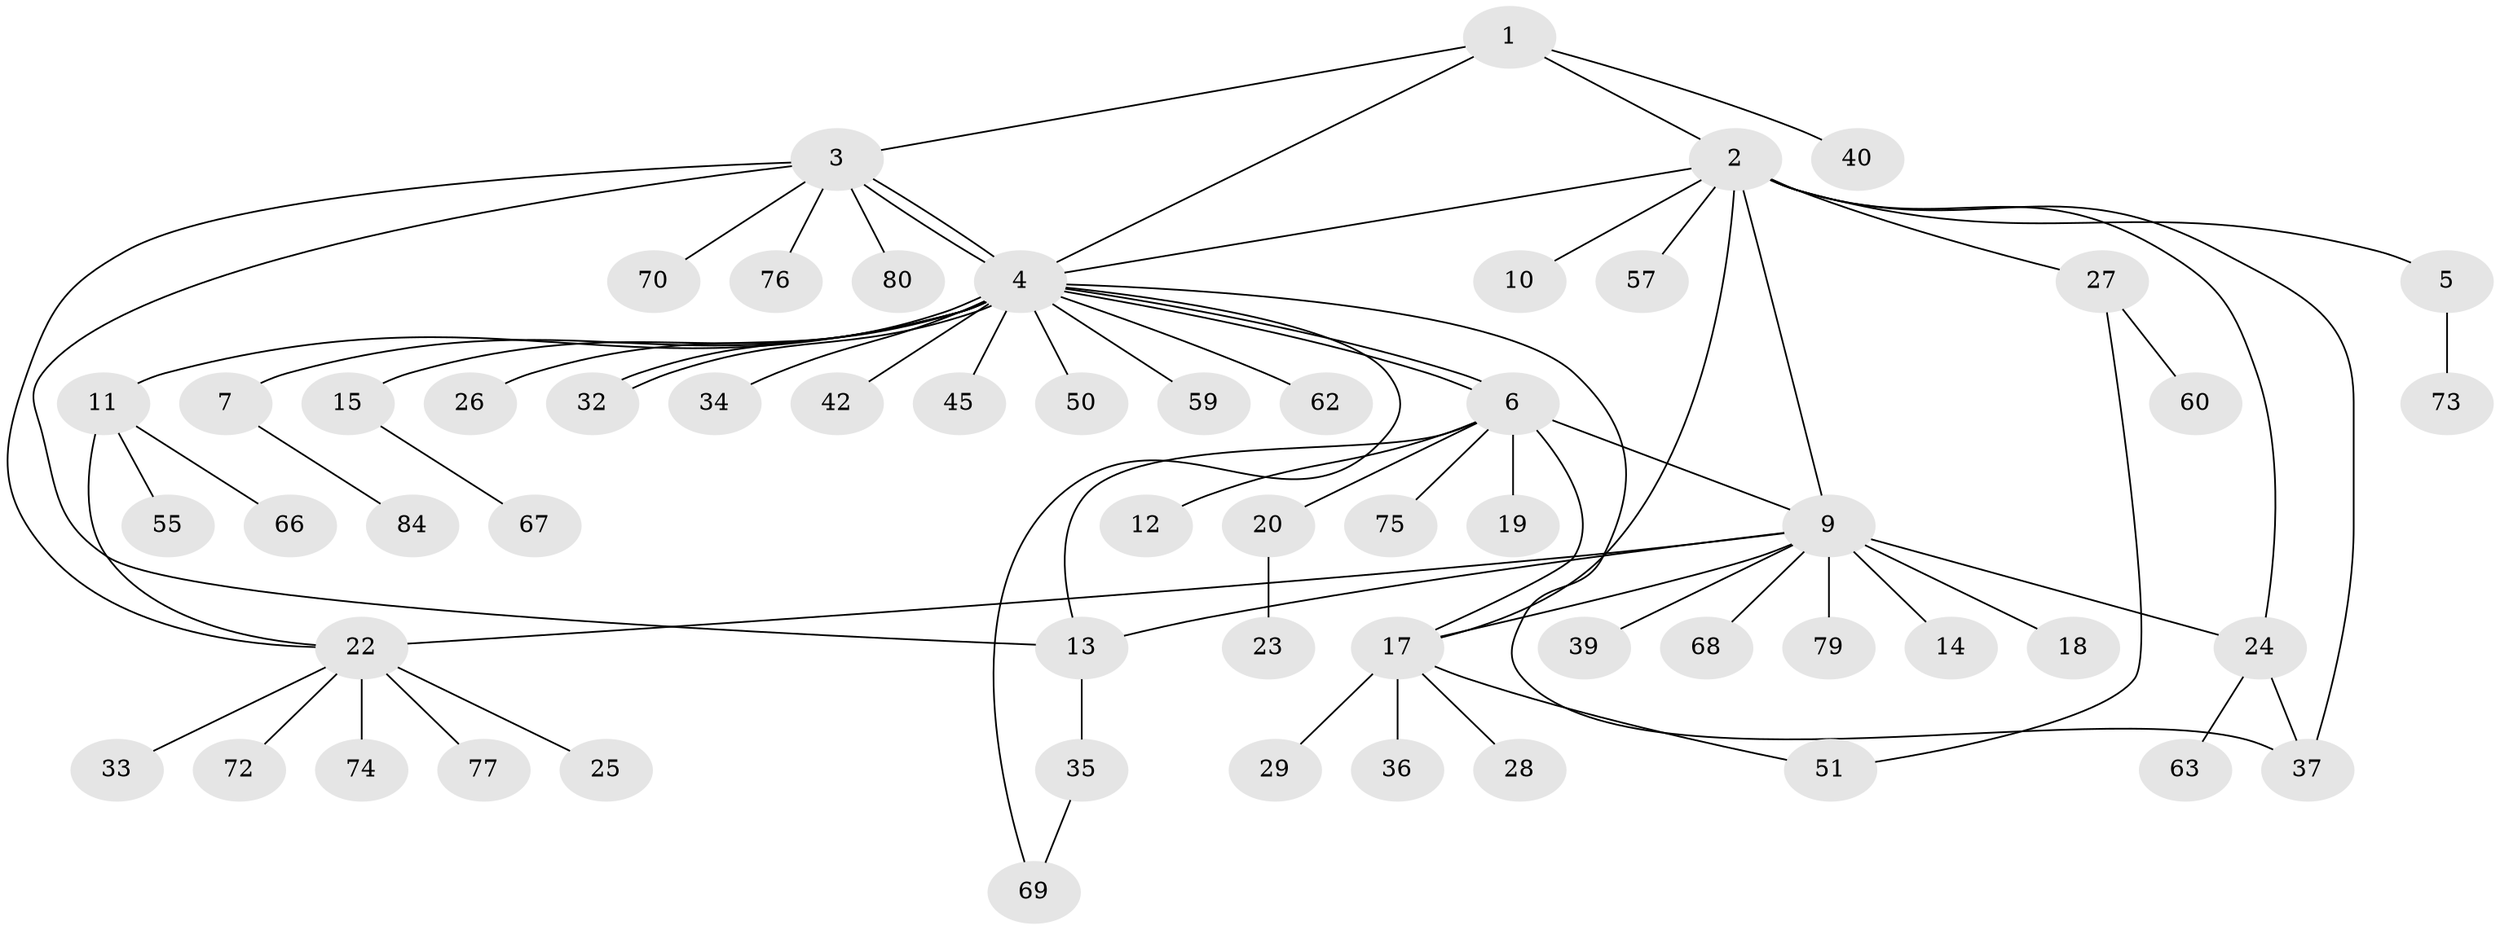 // original degree distribution, {4: 0.03571428571428571, 9: 0.023809523809523808, 20: 0.011904761904761904, 2: 0.21428571428571427, 13: 0.011904761904761904, 5: 0.023809523809523808, 10: 0.011904761904761904, 1: 0.5595238095238095, 6: 0.011904761904761904, 3: 0.05952380952380952, 7: 0.023809523809523808, 11: 0.011904761904761904}
// Generated by graph-tools (version 1.1) at 2025/18/03/04/25 18:18:13]
// undirected, 58 vertices, 74 edges
graph export_dot {
graph [start="1"]
  node [color=gray90,style=filled];
  1;
  2 [super="+38+43+16"];
  3 [super="+31"];
  4 [super="+56+8"];
  5;
  6 [super="+44+30+82+54+52"];
  7;
  9 [super="+61"];
  10;
  11 [super="+21+83"];
  12;
  13 [super="+58"];
  14;
  15;
  17;
  18;
  19;
  20;
  22 [super="+48+64"];
  23;
  24 [super="+41"];
  25;
  26;
  27;
  28;
  29;
  32 [super="+81"];
  33;
  34;
  35;
  36;
  37 [super="+46+49"];
  39;
  40 [super="+53"];
  42;
  45;
  50;
  51 [super="+65"];
  55;
  57;
  59;
  60;
  62;
  63;
  66;
  67;
  68;
  69;
  70;
  72;
  73;
  74;
  75;
  76;
  77;
  79;
  80;
  84;
  1 -- 2;
  1 -- 3;
  1 -- 4;
  1 -- 40;
  2 -- 5;
  2 -- 10;
  2 -- 17;
  2 -- 27;
  2 -- 9;
  2 -- 57;
  2 -- 37;
  2 -- 4;
  2 -- 24;
  3 -- 4;
  3 -- 4;
  3 -- 13;
  3 -- 22;
  3 -- 70;
  3 -- 76;
  3 -- 80;
  4 -- 6 [weight=2];
  4 -- 6;
  4 -- 7;
  4 -- 15;
  4 -- 26;
  4 -- 32;
  4 -- 32;
  4 -- 34;
  4 -- 37;
  4 -- 45;
  4 -- 50;
  4 -- 59;
  4 -- 62;
  4 -- 69;
  4 -- 11;
  4 -- 42;
  5 -- 73;
  6 -- 9;
  6 -- 12;
  6 -- 13 [weight=2];
  6 -- 17;
  6 -- 19;
  6 -- 20;
  6 -- 75;
  7 -- 84;
  9 -- 14 [weight=2];
  9 -- 18 [weight=2];
  9 -- 22 [weight=2];
  9 -- 24;
  9 -- 39;
  9 -- 68;
  9 -- 79;
  9 -- 17;
  9 -- 13;
  11 -- 55;
  11 -- 66;
  11 -- 22;
  13 -- 35;
  15 -- 67;
  17 -- 28;
  17 -- 29;
  17 -- 36;
  17 -- 51;
  20 -- 23;
  22 -- 25;
  22 -- 33;
  22 -- 72;
  22 -- 74;
  22 -- 77;
  24 -- 37;
  24 -- 63;
  27 -- 60;
  27 -- 51;
  35 -- 69;
}
